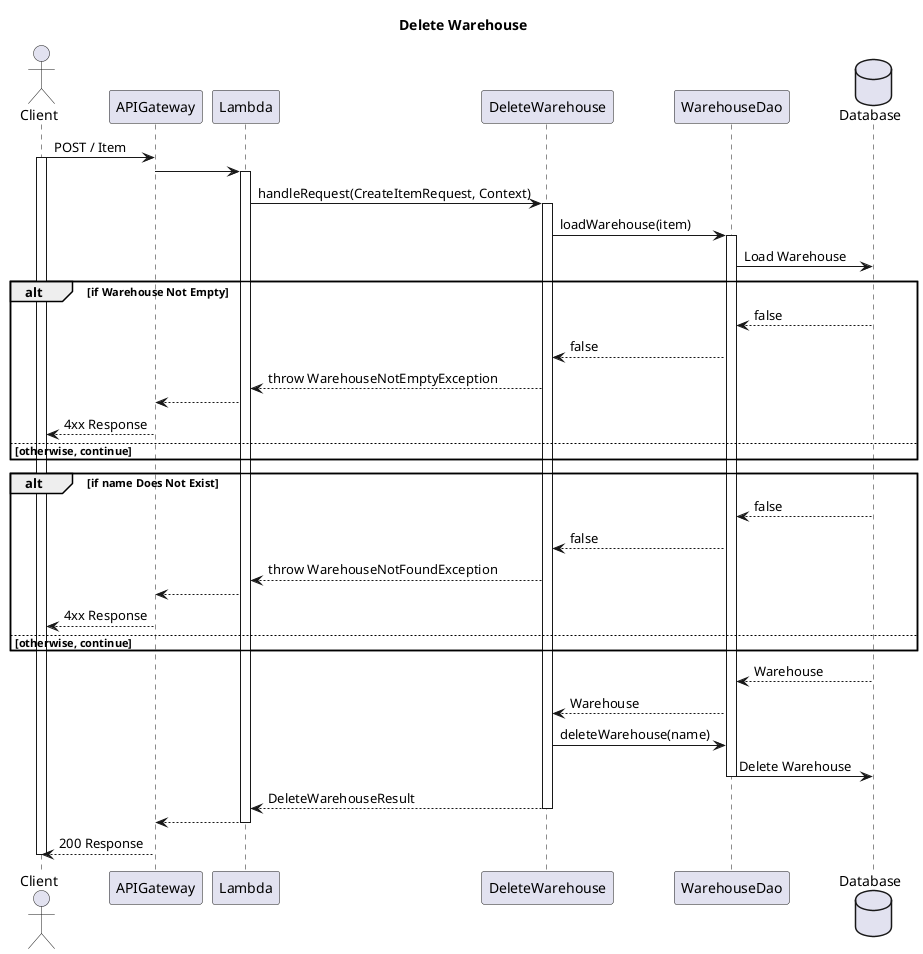 @startuml
title Delete Warehouse

actor Client
participant APIGateway
participant Lambda
participant DeleteWarehouse
participant WarehouseDao
database Database

Client -> APIGateway : POST / Item
activate Client
APIGateway -> Lambda
activate Lambda
Lambda -> DeleteWarehouse :  handleRequest(CreateItemRequest, Context)
activate DeleteWarehouse

DeleteWarehouse -> WarehouseDao : loadWarehouse(item)
activate WarehouseDao

WarehouseDao -> Database : Load Warehouse

alt if Warehouse Not Empty
    WarehouseDao <-- Database : false
    DeleteWarehouse <-- WarehouseDao : false
    Lambda <-- DeleteWarehouse : throw WarehouseNotEmptyException
    APIGateway <-- Lambda
    Client <-- APIGateway : 4xx Response
else otherwise, continue
end

alt if name Does Not Exist
    WarehouseDao <-- Database : false
    DeleteWarehouse <-- WarehouseDao : false
    Lambda <-- DeleteWarehouse : throw WarehouseNotFoundException
    APIGateway <-- Lambda
    Client <-- APIGateway : 4xx Response
else otherwise, continue
end

WarehouseDao <-- Database : Warehouse
DeleteWarehouse <-- WarehouseDao : Warehouse
DeleteWarehouse -> WarehouseDao : deleteWarehouse(name)
WarehouseDao -> Database : Delete Warehouse

deactivate WarehouseDao

Lambda <-- DeleteWarehouse : DeleteWarehouseResult
deactivate DeleteWarehouse
APIGateway <-- Lambda
deactivate Lambda
Client <-- APIGateway : 200 Response
deactivate Client

@enduml
